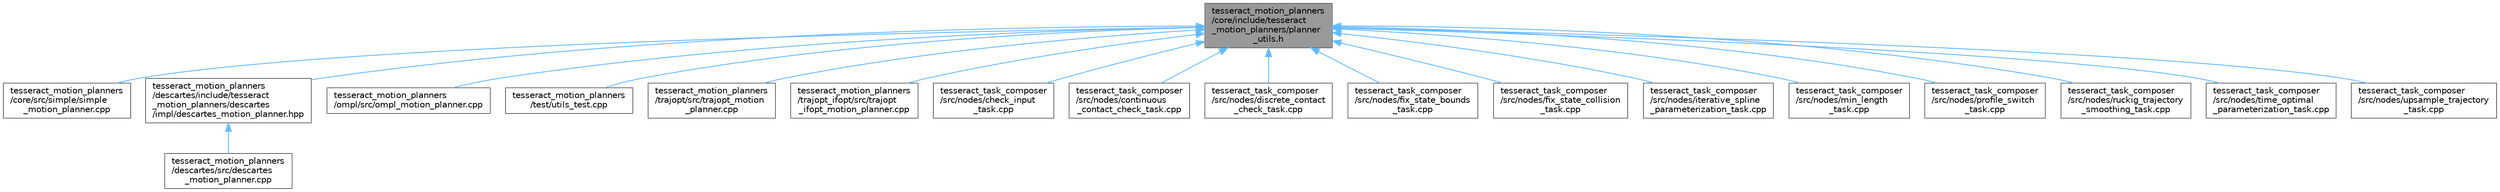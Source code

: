 digraph "tesseract_motion_planners/core/include/tesseract_motion_planners/planner_utils.h"
{
 // LATEX_PDF_SIZE
  bgcolor="transparent";
  edge [fontname=Helvetica,fontsize=10,labelfontname=Helvetica,labelfontsize=10];
  node [fontname=Helvetica,fontsize=10,shape=box,height=0.2,width=0.4];
  Node1 [label="tesseract_motion_planners\l/core/include/tesseract\l_motion_planners/planner\l_utils.h",height=0.2,width=0.4,color="gray40", fillcolor="grey60", style="filled", fontcolor="black",tooltip=" "];
  Node1 -> Node2 [dir="back",color="steelblue1",style="solid"];
  Node2 [label="tesseract_motion_planners\l/core/src/simple/simple\l_motion_planner.cpp",height=0.2,width=0.4,color="grey40", fillcolor="white", style="filled",URL="$dc/d28/simple__motion__planner_8cpp.html",tooltip="The simple planner is meant to be a tool for assigning values to the seed. The planner simply loops o..."];
  Node1 -> Node3 [dir="back",color="steelblue1",style="solid"];
  Node3 [label="tesseract_motion_planners\l/descartes/include/tesseract\l_motion_planners/descartes\l/impl/descartes_motion_planner.hpp",height=0.2,width=0.4,color="grey40", fillcolor="white", style="filled",URL="$dd/dad/descartes__motion__planner_8hpp.html",tooltip="Tesseract ROS Descartes planner."];
  Node3 -> Node4 [dir="back",color="steelblue1",style="solid"];
  Node4 [label="tesseract_motion_planners\l/descartes/src/descartes\l_motion_planner.cpp",height=0.2,width=0.4,color="grey40", fillcolor="white", style="filled",URL="$d5/dd0/descartes__motion__planner_8cpp.html",tooltip="Tesseract ROS Descartes planner."];
  Node1 -> Node5 [dir="back",color="steelblue1",style="solid"];
  Node5 [label="tesseract_motion_planners\l/ompl/src/ompl_motion_planner.cpp",height=0.2,width=0.4,color="grey40", fillcolor="white", style="filled",URL="$d8/d63/ompl__motion__planner_8cpp.html",tooltip="Tesseract OMPL motion planner."];
  Node1 -> Node6 [dir="back",color="steelblue1",style="solid"];
  Node6 [label="tesseract_motion_planners\l/test/utils_test.cpp",height=0.2,width=0.4,color="grey40", fillcolor="white", style="filled",URL="$d7/ddd/tesseract__motion__planners_2test_2utils__test_8cpp.html",tooltip=" "];
  Node1 -> Node7 [dir="back",color="steelblue1",style="solid"];
  Node7 [label="tesseract_motion_planners\l/trajopt/src/trajopt_motion\l_planner.cpp",height=0.2,width=0.4,color="grey40", fillcolor="white", style="filled",URL="$dc/df5/trajopt__motion__planner_8cpp.html",tooltip=" "];
  Node1 -> Node8 [dir="back",color="steelblue1",style="solid"];
  Node8 [label="tesseract_motion_planners\l/trajopt_ifopt/src/trajopt\l_ifopt_motion_planner.cpp",height=0.2,width=0.4,color="grey40", fillcolor="white", style="filled",URL="$d8/d69/trajopt__ifopt__motion__planner_8cpp.html",tooltip=" "];
  Node1 -> Node9 [dir="back",color="steelblue1",style="solid"];
  Node9 [label="tesseract_task_composer\l/src/nodes/check_input\l_task.cpp",height=0.2,width=0.4,color="grey40", fillcolor="white", style="filled",URL="$d7/de4/check__input__task_8cpp.html",tooltip="Task for checking input data structure."];
  Node1 -> Node10 [dir="back",color="steelblue1",style="solid"];
  Node10 [label="tesseract_task_composer\l/src/nodes/continuous\l_contact_check_task.cpp",height=0.2,width=0.4,color="grey40", fillcolor="white", style="filled",URL="$d6/da7/continuous__contact__check__task_8cpp.html",tooltip="Continuous collision check trajectory."];
  Node1 -> Node11 [dir="back",color="steelblue1",style="solid"];
  Node11 [label="tesseract_task_composer\l/src/nodes/discrete_contact\l_check_task.cpp",height=0.2,width=0.4,color="grey40", fillcolor="white", style="filled",URL="$df/d36/discrete__contact__check__task_8cpp.html",tooltip="Discrete collision check trajectory."];
  Node1 -> Node12 [dir="back",color="steelblue1",style="solid"];
  Node12 [label="tesseract_task_composer\l/src/nodes/fix_state_bounds\l_task.cpp",height=0.2,width=0.4,color="grey40", fillcolor="white", style="filled",URL="$dc/db6/fix__state__bounds__task_8cpp.html",tooltip="Task that changes the plan instructions to make push them back within joint limits."];
  Node1 -> Node13 [dir="back",color="steelblue1",style="solid"];
  Node13 [label="tesseract_task_composer\l/src/nodes/fix_state_collision\l_task.cpp",height=0.2,width=0.4,color="grey40", fillcolor="white", style="filled",URL="$d1/d25/fix__state__collision__task_8cpp.html",tooltip=" "];
  Node1 -> Node14 [dir="back",color="steelblue1",style="solid"];
  Node14 [label="tesseract_task_composer\l/src/nodes/iterative_spline\l_parameterization_task.cpp",height=0.2,width=0.4,color="grey40", fillcolor="white", style="filled",URL="$d8/dfa/iterative__spline__parameterization__task_8cpp.html",tooltip="Perform iterative spline time parameterization."];
  Node1 -> Node15 [dir="back",color="steelblue1",style="solid"];
  Node15 [label="tesseract_task_composer\l/src/nodes/min_length\l_task.cpp",height=0.2,width=0.4,color="grey40", fillcolor="white", style="filled",URL="$dd/d1c/min__length__task_8cpp.html",tooltip="Task for processing the seed so it meets a minimum length. Planners like trajopt need at least 10 sta..."];
  Node1 -> Node16 [dir="back",color="steelblue1",style="solid"];
  Node16 [label="tesseract_task_composer\l/src/nodes/profile_switch\l_task.cpp",height=0.2,width=0.4,color="grey40", fillcolor="white", style="filled",URL="$d2/d1f/profile__switch__task_8cpp.html",tooltip=" "];
  Node1 -> Node17 [dir="back",color="steelblue1",style="solid"];
  Node17 [label="tesseract_task_composer\l/src/nodes/ruckig_trajectory\l_smoothing_task.cpp",height=0.2,width=0.4,color="grey40", fillcolor="white", style="filled",URL="$d6/d36/ruckig__trajectory__smoothing__task_8cpp.html",tooltip=" "];
  Node1 -> Node18 [dir="back",color="steelblue1",style="solid"];
  Node18 [label="tesseract_task_composer\l/src/nodes/time_optimal\l_parameterization_task.cpp",height=0.2,width=0.4,color="grey40", fillcolor="white", style="filled",URL="$d4/df4/time__optimal__parameterization__task_8cpp.html",tooltip=" "];
  Node1 -> Node19 [dir="back",color="steelblue1",style="solid"];
  Node19 [label="tesseract_task_composer\l/src/nodes/upsample_trajectory\l_task.cpp",height=0.2,width=0.4,color="grey40", fillcolor="white", style="filled",URL="$d0/dce/upsample__trajectory__task_8cpp.html",tooltip=" "];
}
